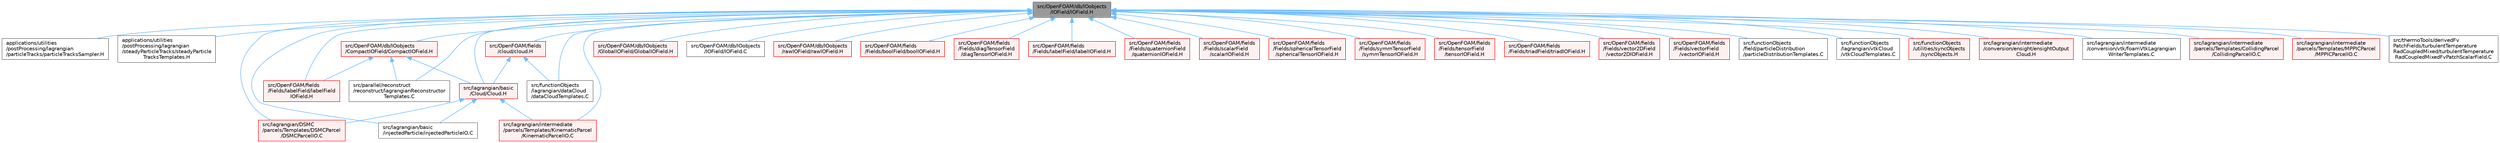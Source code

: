 digraph "src/OpenFOAM/db/IOobjects/IOField/IOField.H"
{
 // LATEX_PDF_SIZE
  bgcolor="transparent";
  edge [fontname=Helvetica,fontsize=10,labelfontname=Helvetica,labelfontsize=10];
  node [fontname=Helvetica,fontsize=10,shape=box,height=0.2,width=0.4];
  Node1 [id="Node000001",label="src/OpenFOAM/db/IOobjects\l/IOField/IOField.H",height=0.2,width=0.4,color="gray40", fillcolor="grey60", style="filled", fontcolor="black",tooltip=" "];
  Node1 -> Node2 [id="edge1_Node000001_Node000002",dir="back",color="steelblue1",style="solid",tooltip=" "];
  Node2 [id="Node000002",label="applications/utilities\l/postProcessing/lagrangian\l/particleTracks/particleTracksSampler.H",height=0.2,width=0.4,color="grey40", fillcolor="white", style="filled",URL="$particleTracksSampler_8H.html",tooltip=" "];
  Node1 -> Node3 [id="edge2_Node000001_Node000003",dir="back",color="steelblue1",style="solid",tooltip=" "];
  Node3 [id="Node000003",label="applications/utilities\l/postProcessing/lagrangian\l/steadyParticleTracks/steadyParticle\lTracksTemplates.H",height=0.2,width=0.4,color="grey40", fillcolor="white", style="filled",URL="$steadyParticleTracksTemplates_8H.html",tooltip=" "];
  Node1 -> Node4 [id="edge3_Node000001_Node000004",dir="back",color="steelblue1",style="solid",tooltip=" "];
  Node4 [id="Node000004",label="src/OpenFOAM/db/IOobjects\l/CompactIOField/CompactIOField.H",height=0.2,width=0.4,color="red", fillcolor="#FFF0F0", style="filled",URL="$CompactIOField_8H.html",tooltip=" "];
  Node4 -> Node10 [id="edge4_Node000004_Node000010",dir="back",color="steelblue1",style="solid",tooltip=" "];
  Node10 [id="Node000010",label="src/OpenFOAM/fields\l/Fields/labelField/labelField\lIOField.H",height=0.2,width=0.4,color="red", fillcolor="#FFF0F0", style="filled",URL="$labelFieldIOField_8H.html",tooltip=" "];
  Node4 -> Node83 [id="edge5_Node000004_Node000083",dir="back",color="steelblue1",style="solid",tooltip=" "];
  Node83 [id="Node000083",label="src/lagrangian/basic\l/Cloud/Cloud.H",height=0.2,width=0.4,color="red", fillcolor="#FFF0F0", style="filled",URL="$Cloud_8H.html",tooltip=" "];
  Node83 -> Node103 [id="edge6_Node000083_Node000103",dir="back",color="steelblue1",style="solid",tooltip=" "];
  Node103 [id="Node000103",label="src/lagrangian/DSMC\l/parcels/Templates/DSMCParcel\l/DSMCParcelIO.C",height=0.2,width=0.4,color="red", fillcolor="#FFF0F0", style="filled",URL="$DSMCParcelIO_8C.html",tooltip=" "];
  Node83 -> Node120 [id="edge7_Node000083_Node000120",dir="back",color="steelblue1",style="solid",tooltip=" "];
  Node120 [id="Node000120",label="src/lagrangian/basic\l/injectedParticle/injectedParticleIO.C",height=0.2,width=0.4,color="grey40", fillcolor="white", style="filled",URL="$injectedParticleIO_8C.html",tooltip=" "];
  Node83 -> Node29 [id="edge8_Node000083_Node000029",dir="back",color="steelblue1",style="solid",tooltip=" "];
  Node29 [id="Node000029",label="src/lagrangian/intermediate\l/parcels/Templates/KinematicParcel\l/KinematicParcelIO.C",height=0.2,width=0.4,color="red", fillcolor="#FFF0F0", style="filled",URL="$KinematicParcelIO_8C.html",tooltip=" "];
  Node4 -> Node201 [id="edge9_Node000004_Node000201",dir="back",color="steelblue1",style="solid",tooltip=" "];
  Node201 [id="Node000201",label="src/parallel/reconstruct\l/reconstruct/lagrangianReconstructor\lTemplates.C",height=0.2,width=0.4,color="grey40", fillcolor="white", style="filled",URL="$lagrangianReconstructorTemplates_8C.html",tooltip=" "];
  Node1 -> Node202 [id="edge10_Node000001_Node000202",dir="back",color="steelblue1",style="solid",tooltip=" "];
  Node202 [id="Node000202",label="src/OpenFOAM/db/IOobjects\l/GlobalIOField/GlobalIOField.H",height=0.2,width=0.4,color="red", fillcolor="#FFF0F0", style="filled",URL="$GlobalIOField_8H.html",tooltip=" "];
  Node1 -> Node214 [id="edge11_Node000001_Node000214",dir="back",color="steelblue1",style="solid",tooltip=" "];
  Node214 [id="Node000214",label="src/OpenFOAM/db/IOobjects\l/IOField/IOField.C",height=0.2,width=0.4,color="grey40", fillcolor="white", style="filled",URL="$IOField_8C.html",tooltip=" "];
  Node1 -> Node215 [id="edge12_Node000001_Node000215",dir="back",color="steelblue1",style="solid",tooltip=" "];
  Node215 [id="Node000215",label="src/OpenFOAM/db/IOobjects\l/rawIOField/rawIOField.H",height=0.2,width=0.4,color="red", fillcolor="#FFF0F0", style="filled",URL="$rawIOField_8H.html",tooltip=" "];
  Node1 -> Node222 [id="edge13_Node000001_Node000222",dir="back",color="steelblue1",style="solid",tooltip=" "];
  Node222 [id="Node000222",label="src/OpenFOAM/fields\l/Fields/boolField/boolIOField.H",height=0.2,width=0.4,color="red", fillcolor="#FFF0F0", style="filled",URL="$boolIOField_8H.html",tooltip=" "];
  Node1 -> Node224 [id="edge14_Node000001_Node000224",dir="back",color="steelblue1",style="solid",tooltip=" "];
  Node224 [id="Node000224",label="src/OpenFOAM/fields\l/Fields/diagTensorField\l/diagTensorIOField.H",height=0.2,width=0.4,color="red", fillcolor="#FFF0F0", style="filled",URL="$diagTensorIOField_8H.html",tooltip=" "];
  Node1 -> Node10 [id="edge15_Node000001_Node000010",dir="back",color="steelblue1",style="solid",tooltip=" "];
  Node1 -> Node226 [id="edge16_Node000001_Node000226",dir="back",color="steelblue1",style="solid",tooltip=" "];
  Node226 [id="Node000226",label="src/OpenFOAM/fields\l/Fields/labelField/labelIOField.H",height=0.2,width=0.4,color="red", fillcolor="#FFF0F0", style="filled",URL="$labelIOField_8H.html",tooltip=" "];
  Node1 -> Node230 [id="edge17_Node000001_Node000230",dir="back",color="steelblue1",style="solid",tooltip=" "];
  Node230 [id="Node000230",label="src/OpenFOAM/fields\l/Fields/quaternionField\l/quaternionIOField.H",height=0.2,width=0.4,color="red", fillcolor="#FFF0F0", style="filled",URL="$quaternionIOField_8H.html",tooltip=" "];
  Node1 -> Node232 [id="edge18_Node000001_Node000232",dir="back",color="steelblue1",style="solid",tooltip=" "];
  Node232 [id="Node000232",label="src/OpenFOAM/fields\l/Fields/scalarField\l/scalarIOField.H",height=0.2,width=0.4,color="red", fillcolor="#FFF0F0", style="filled",URL="$scalarIOField_8H.html",tooltip=" "];
  Node1 -> Node252 [id="edge19_Node000001_Node000252",dir="back",color="steelblue1",style="solid",tooltip=" "];
  Node252 [id="Node000252",label="src/OpenFOAM/fields\l/Fields/sphericalTensorField\l/sphericalTensorIOField.H",height=0.2,width=0.4,color="red", fillcolor="#FFF0F0", style="filled",URL="$sphericalTensorIOField_8H.html",tooltip=" "];
  Node1 -> Node254 [id="edge20_Node000001_Node000254",dir="back",color="steelblue1",style="solid",tooltip=" "];
  Node254 [id="Node000254",label="src/OpenFOAM/fields\l/Fields/symmTensorField\l/symmTensorIOField.H",height=0.2,width=0.4,color="red", fillcolor="#FFF0F0", style="filled",URL="$symmTensorIOField_8H.html",tooltip=" "];
  Node1 -> Node256 [id="edge21_Node000001_Node000256",dir="back",color="steelblue1",style="solid",tooltip=" "];
  Node256 [id="Node000256",label="src/OpenFOAM/fields\l/Fields/tensorField\l/tensorIOField.H",height=0.2,width=0.4,color="red", fillcolor="#FFF0F0", style="filled",URL="$tensorIOField_8H.html",tooltip=" "];
  Node1 -> Node258 [id="edge22_Node000001_Node000258",dir="back",color="steelblue1",style="solid",tooltip=" "];
  Node258 [id="Node000258",label="src/OpenFOAM/fields\l/Fields/triadField/triadIOField.H",height=0.2,width=0.4,color="red", fillcolor="#FFF0F0", style="filled",URL="$triadIOField_8H.html",tooltip=" "];
  Node1 -> Node260 [id="edge23_Node000001_Node000260",dir="back",color="steelblue1",style="solid",tooltip=" "];
  Node260 [id="Node000260",label="src/OpenFOAM/fields\l/Fields/vector2DField\l/vector2DIOField.H",height=0.2,width=0.4,color="red", fillcolor="#FFF0F0", style="filled",URL="$vector2DIOField_8H.html",tooltip=" "];
  Node1 -> Node262 [id="edge24_Node000001_Node000262",dir="back",color="steelblue1",style="solid",tooltip=" "];
  Node262 [id="Node000262",label="src/OpenFOAM/fields\l/Fields/vectorField\l/vectorIOField.H",height=0.2,width=0.4,color="red", fillcolor="#FFF0F0", style="filled",URL="$vectorIOField_8H.html",tooltip=" "];
  Node1 -> Node3831 [id="edge25_Node000001_Node003831",dir="back",color="steelblue1",style="solid",tooltip=" "];
  Node3831 [id="Node003831",label="src/OpenFOAM/fields\l/cloud/cloud.H",height=0.2,width=0.4,color="red", fillcolor="#FFF0F0", style="filled",URL="$cloud_8H.html",tooltip=" "];
  Node3831 -> Node3838 [id="edge26_Node003831_Node003838",dir="back",color="steelblue1",style="solid",tooltip=" "];
  Node3838 [id="Node003838",label="src/functionObjects\l/lagrangian/dataCloud\l/dataCloudTemplates.C",height=0.2,width=0.4,color="grey40", fillcolor="white", style="filled",URL="$dataCloudTemplates_8C.html",tooltip=" "];
  Node3831 -> Node83 [id="edge27_Node003831_Node000083",dir="back",color="steelblue1",style="solid",tooltip=" "];
  Node1 -> Node3842 [id="edge28_Node000001_Node003842",dir="back",color="steelblue1",style="solid",tooltip=" "];
  Node3842 [id="Node003842",label="src/functionObjects\l/field/particleDistribution\l/particleDistributionTemplates.C",height=0.2,width=0.4,color="grey40", fillcolor="white", style="filled",URL="$particleDistributionTemplates_8C.html",tooltip=" "];
  Node1 -> Node3838 [id="edge29_Node000001_Node003838",dir="back",color="steelblue1",style="solid",tooltip=" "];
  Node1 -> Node3843 [id="edge30_Node000001_Node003843",dir="back",color="steelblue1",style="solid",tooltip=" "];
  Node3843 [id="Node003843",label="src/functionObjects\l/lagrangian/vtkCloud\l/vtkCloudTemplates.C",height=0.2,width=0.4,color="grey40", fillcolor="white", style="filled",URL="$vtkCloudTemplates_8C.html",tooltip=" "];
  Node1 -> Node3844 [id="edge31_Node000001_Node003844",dir="back",color="steelblue1",style="solid",tooltip=" "];
  Node3844 [id="Node003844",label="src/functionObjects\l/utilities/syncObjects\l/syncObjects.H",height=0.2,width=0.4,color="red", fillcolor="#FFF0F0", style="filled",URL="$syncObjects_8H.html",tooltip=" "];
  Node1 -> Node103 [id="edge32_Node000001_Node000103",dir="back",color="steelblue1",style="solid",tooltip=" "];
  Node1 -> Node83 [id="edge33_Node000001_Node000083",dir="back",color="steelblue1",style="solid",tooltip=" "];
  Node1 -> Node120 [id="edge34_Node000001_Node000120",dir="back",color="steelblue1",style="solid",tooltip=" "];
  Node1 -> Node3845 [id="edge35_Node000001_Node003845",dir="back",color="steelblue1",style="solid",tooltip=" "];
  Node3845 [id="Node003845",label="src/lagrangian/intermediate\l/conversion/ensight/ensightOutput\lCloud.H",height=0.2,width=0.4,color="red", fillcolor="#FFF0F0", style="filled",URL="$ensightOutputCloud_8H.html",tooltip="A collection of functions for writing clouds as ensight file content."];
  Node1 -> Node3465 [id="edge36_Node000001_Node003465",dir="back",color="steelblue1",style="solid",tooltip=" "];
  Node3465 [id="Node003465",label="src/lagrangian/intermediate\l/conversion/vtk/foamVtkLagrangian\lWriterTemplates.C",height=0.2,width=0.4,color="grey40", fillcolor="white", style="filled",URL="$foamVtkLagrangianWriterTemplates_8C.html",tooltip=" "];
  Node1 -> Node14 [id="edge37_Node000001_Node000014",dir="back",color="steelblue1",style="solid",tooltip=" "];
  Node14 [id="Node000014",label="src/lagrangian/intermediate\l/parcels/Templates/CollidingParcel\l/CollidingParcelIO.C",height=0.2,width=0.4,color="red", fillcolor="#FFF0F0", style="filled",URL="$CollidingParcelIO_8C.html",tooltip=" "];
  Node1 -> Node29 [id="edge38_Node000001_Node000029",dir="back",color="steelblue1",style="solid",tooltip=" "];
  Node1 -> Node66 [id="edge39_Node000001_Node000066",dir="back",color="steelblue1",style="solid",tooltip=" "];
  Node66 [id="Node000066",label="src/lagrangian/intermediate\l/parcels/Templates/MPPICParcel\l/MPPICParcelIO.C",height=0.2,width=0.4,color="red", fillcolor="#FFF0F0", style="filled",URL="$MPPICParcelIO_8C.html",tooltip=" "];
  Node1 -> Node201 [id="edge40_Node000001_Node000201",dir="back",color="steelblue1",style="solid",tooltip=" "];
  Node1 -> Node3063 [id="edge41_Node000001_Node003063",dir="back",color="steelblue1",style="solid",tooltip=" "];
  Node3063 [id="Node003063",label="src/thermoTools/derivedFv\lPatchFields/turbulentTemperature\lRadCoupledMixed/turbulentTemperature\lRadCoupledMixedFvPatchScalarField.C",height=0.2,width=0.4,color="grey40", fillcolor="white", style="filled",URL="$turbulentTemperatureRadCoupledMixedFvPatchScalarField_8C.html",tooltip=" "];
}
